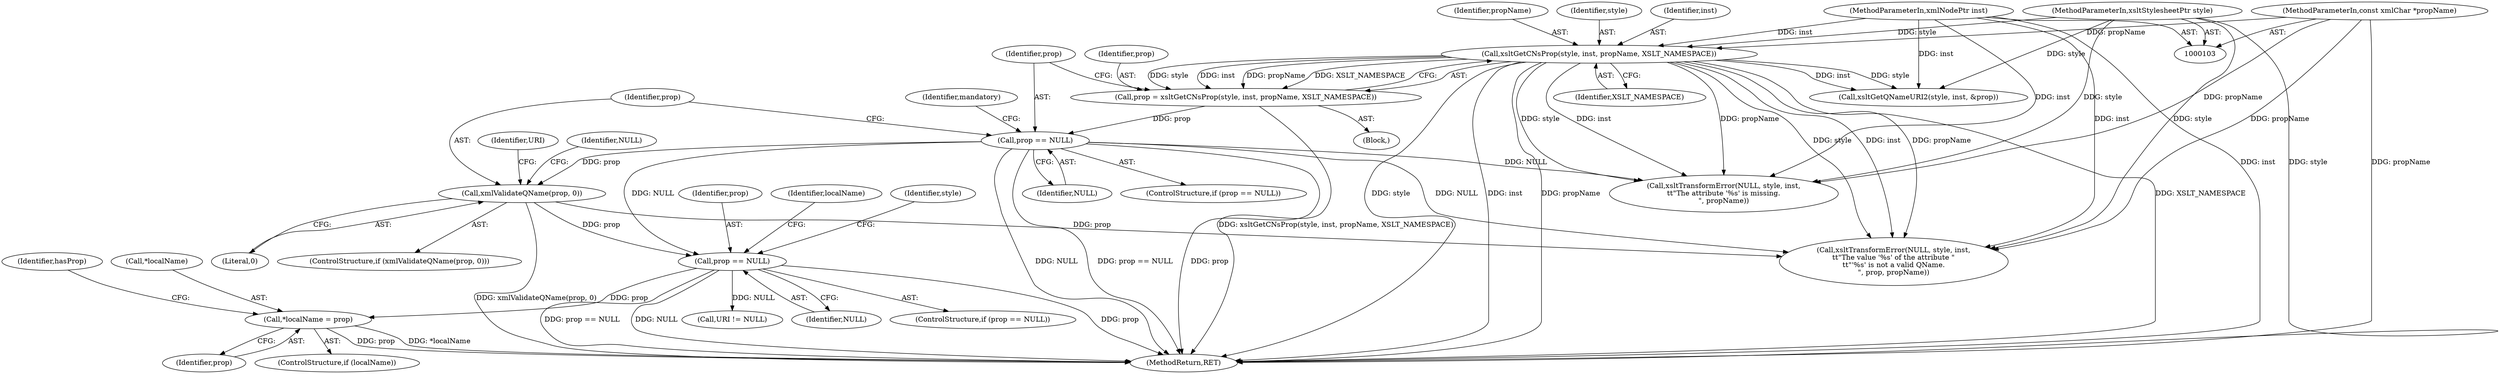 digraph "0_Chrome_96dbafe288dbe2f0cc45fa3c39daf6d0c37acbab_30@pointer" {
"1000199" [label="(Call,*localName = prop)"];
"1000187" [label="(Call,prop == NULL)"];
"1000161" [label="(Call,xmlValidateQName(prop, 0))"];
"1000139" [label="(Call,prop == NULL)"];
"1000131" [label="(Call,prop = xsltGetCNsProp(style, inst, propName, XSLT_NAMESPACE))"];
"1000133" [label="(Call,xsltGetCNsProp(style, inst, propName, XSLT_NAMESPACE))"];
"1000104" [label="(MethodParameterIn,xsltStylesheetPtr style)"];
"1000105" [label="(MethodParameterIn,xmlNodePtr inst)"];
"1000106" [label="(MethodParameterIn,const xmlChar *propName)"];
"1000187" [label="(Call,prop == NULL)"];
"1000188" [label="(Identifier,prop)"];
"1000166" [label="(Identifier,NULL)"];
"1000210" [label="(Call,URI != NULL)"];
"1000146" [label="(Call,xsltTransformError(NULL, style, inst,\n\t\t\"The attribute '%s' is missing.\n\", propName))"];
"1000162" [label="(Identifier,prop)"];
"1000161" [label="(Call,xmlValidateQName(prop, 0))"];
"1000137" [label="(Identifier,XSLT_NAMESPACE)"];
"1000181" [label="(Call,xsltGetQNameURI2(style, inst, &prop))"];
"1000111" [label="(Block,)"];
"1000140" [label="(Identifier,prop)"];
"1000144" [label="(Identifier,mandatory)"];
"1000202" [label="(Identifier,prop)"];
"1000163" [label="(Literal,0)"];
"1000105" [label="(MethodParameterIn,xmlNodePtr inst)"];
"1000189" [label="(Identifier,NULL)"];
"1000227" [label="(MethodReturn,RET)"];
"1000160" [label="(ControlStructure,if (xmlValidateQName(prop, 0)))"];
"1000200" [label="(Call,*localName)"];
"1000135" [label="(Identifier,inst)"];
"1000139" [label="(Call,prop == NULL)"];
"1000106" [label="(MethodParameterIn,const xmlChar *propName)"];
"1000199" [label="(Call,*localName = prop)"];
"1000136" [label="(Identifier,propName)"];
"1000204" [label="(Identifier,hasProp)"];
"1000165" [label="(Call,xsltTransformError(NULL, style, inst,\n\t\t\"The value '%s' of the attribute \"\n\t\t\"'%s' is not a valid QName.\n\", prop, propName))"];
"1000131" [label="(Call,prop = xsltGetCNsProp(style, inst, propName, XSLT_NAMESPACE))"];
"1000132" [label="(Identifier,prop)"];
"1000133" [label="(Call,xsltGetCNsProp(style, inst, propName, XSLT_NAMESPACE))"];
"1000186" [label="(ControlStructure,if (prop == NULL))"];
"1000180" [label="(Identifier,URI)"];
"1000141" [label="(Identifier,NULL)"];
"1000104" [label="(MethodParameterIn,xsltStylesheetPtr style)"];
"1000134" [label="(Identifier,style)"];
"1000198" [label="(Identifier,localName)"];
"1000138" [label="(ControlStructure,if (prop == NULL))"];
"1000197" [label="(ControlStructure,if (localName))"];
"1000193" [label="(Identifier,style)"];
"1000199" -> "1000197"  [label="AST: "];
"1000199" -> "1000202"  [label="CFG: "];
"1000200" -> "1000199"  [label="AST: "];
"1000202" -> "1000199"  [label="AST: "];
"1000204" -> "1000199"  [label="CFG: "];
"1000199" -> "1000227"  [label="DDG: *localName"];
"1000199" -> "1000227"  [label="DDG: prop"];
"1000187" -> "1000199"  [label="DDG: prop"];
"1000187" -> "1000186"  [label="AST: "];
"1000187" -> "1000189"  [label="CFG: "];
"1000188" -> "1000187"  [label="AST: "];
"1000189" -> "1000187"  [label="AST: "];
"1000193" -> "1000187"  [label="CFG: "];
"1000198" -> "1000187"  [label="CFG: "];
"1000187" -> "1000227"  [label="DDG: prop"];
"1000187" -> "1000227"  [label="DDG: prop == NULL"];
"1000187" -> "1000227"  [label="DDG: NULL"];
"1000161" -> "1000187"  [label="DDG: prop"];
"1000139" -> "1000187"  [label="DDG: NULL"];
"1000187" -> "1000210"  [label="DDG: NULL"];
"1000161" -> "1000160"  [label="AST: "];
"1000161" -> "1000163"  [label="CFG: "];
"1000162" -> "1000161"  [label="AST: "];
"1000163" -> "1000161"  [label="AST: "];
"1000166" -> "1000161"  [label="CFG: "];
"1000180" -> "1000161"  [label="CFG: "];
"1000161" -> "1000227"  [label="DDG: xmlValidateQName(prop, 0)"];
"1000139" -> "1000161"  [label="DDG: prop"];
"1000161" -> "1000165"  [label="DDG: prop"];
"1000139" -> "1000138"  [label="AST: "];
"1000139" -> "1000141"  [label="CFG: "];
"1000140" -> "1000139"  [label="AST: "];
"1000141" -> "1000139"  [label="AST: "];
"1000144" -> "1000139"  [label="CFG: "];
"1000162" -> "1000139"  [label="CFG: "];
"1000139" -> "1000227"  [label="DDG: NULL"];
"1000139" -> "1000227"  [label="DDG: prop == NULL"];
"1000139" -> "1000227"  [label="DDG: prop"];
"1000131" -> "1000139"  [label="DDG: prop"];
"1000139" -> "1000146"  [label="DDG: NULL"];
"1000139" -> "1000165"  [label="DDG: NULL"];
"1000131" -> "1000111"  [label="AST: "];
"1000131" -> "1000133"  [label="CFG: "];
"1000132" -> "1000131"  [label="AST: "];
"1000133" -> "1000131"  [label="AST: "];
"1000140" -> "1000131"  [label="CFG: "];
"1000131" -> "1000227"  [label="DDG: xsltGetCNsProp(style, inst, propName, XSLT_NAMESPACE)"];
"1000133" -> "1000131"  [label="DDG: style"];
"1000133" -> "1000131"  [label="DDG: inst"];
"1000133" -> "1000131"  [label="DDG: propName"];
"1000133" -> "1000131"  [label="DDG: XSLT_NAMESPACE"];
"1000133" -> "1000137"  [label="CFG: "];
"1000134" -> "1000133"  [label="AST: "];
"1000135" -> "1000133"  [label="AST: "];
"1000136" -> "1000133"  [label="AST: "];
"1000137" -> "1000133"  [label="AST: "];
"1000133" -> "1000227"  [label="DDG: style"];
"1000133" -> "1000227"  [label="DDG: inst"];
"1000133" -> "1000227"  [label="DDG: propName"];
"1000133" -> "1000227"  [label="DDG: XSLT_NAMESPACE"];
"1000104" -> "1000133"  [label="DDG: style"];
"1000105" -> "1000133"  [label="DDG: inst"];
"1000106" -> "1000133"  [label="DDG: propName"];
"1000133" -> "1000146"  [label="DDG: style"];
"1000133" -> "1000146"  [label="DDG: inst"];
"1000133" -> "1000146"  [label="DDG: propName"];
"1000133" -> "1000165"  [label="DDG: style"];
"1000133" -> "1000165"  [label="DDG: inst"];
"1000133" -> "1000165"  [label="DDG: propName"];
"1000133" -> "1000181"  [label="DDG: style"];
"1000133" -> "1000181"  [label="DDG: inst"];
"1000104" -> "1000103"  [label="AST: "];
"1000104" -> "1000227"  [label="DDG: style"];
"1000104" -> "1000146"  [label="DDG: style"];
"1000104" -> "1000165"  [label="DDG: style"];
"1000104" -> "1000181"  [label="DDG: style"];
"1000105" -> "1000103"  [label="AST: "];
"1000105" -> "1000227"  [label="DDG: inst"];
"1000105" -> "1000146"  [label="DDG: inst"];
"1000105" -> "1000165"  [label="DDG: inst"];
"1000105" -> "1000181"  [label="DDG: inst"];
"1000106" -> "1000103"  [label="AST: "];
"1000106" -> "1000227"  [label="DDG: propName"];
"1000106" -> "1000146"  [label="DDG: propName"];
"1000106" -> "1000165"  [label="DDG: propName"];
}
